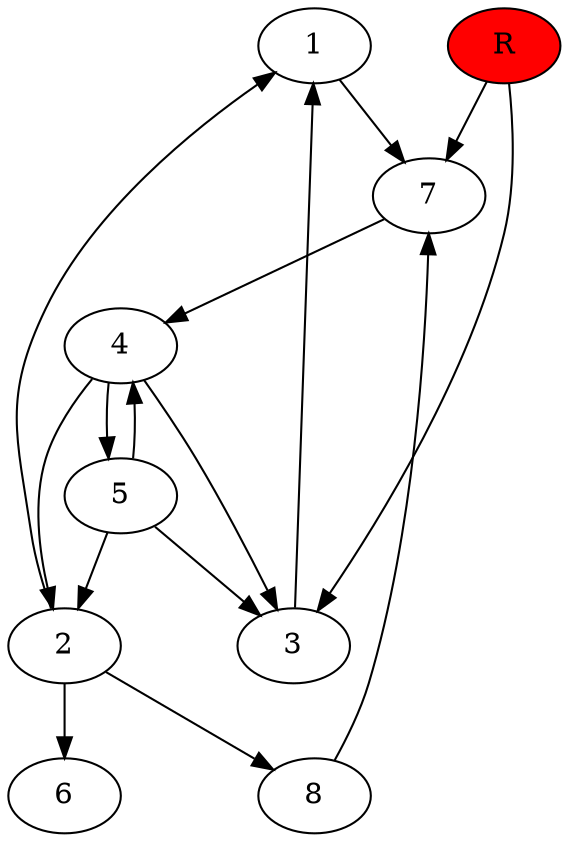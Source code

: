 digraph prb16154 {
	1
	2
	3
	4
	5
	6
	7
	8
	R [fillcolor="#ff0000" style=filled]
	1 -> 7
	2 -> 1
	2 -> 6
	2 -> 8
	3 -> 1
	4 -> 2
	4 -> 3
	4 -> 5
	5 -> 2
	5 -> 3
	5 -> 4
	7 -> 4
	8 -> 7
	R -> 3
	R -> 7
}

